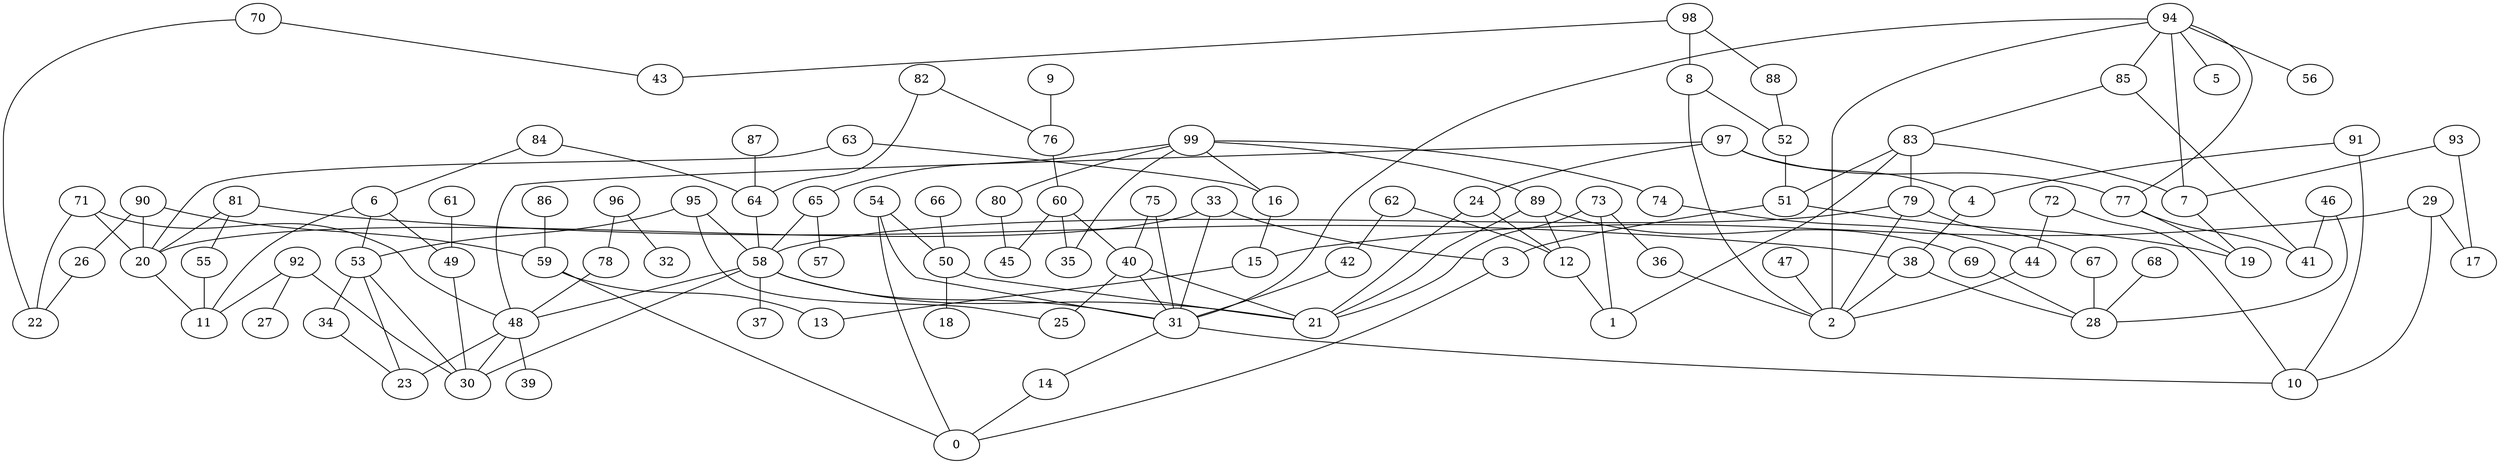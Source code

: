 digraph GG_graph {

subgraph G_graph {
edge [color = black]
"34" -> "23" [dir = none]
"63" -> "16" [dir = none]
"24" -> "21" [dir = none]
"89" -> "21" [dir = none]
"52" -> "51" [dir = none]
"8" -> "2" [dir = none]
"12" -> "1" [dir = none]
"88" -> "52" [dir = none]
"53" -> "23" [dir = none]
"80" -> "45" [dir = none]
"83" -> "79" [dir = none]
"82" -> "64" [dir = none]
"74" -> "44" [dir = none]
"9" -> "76" [dir = none]
"85" -> "41" [dir = none]
"61" -> "49" [dir = none]
"38" -> "28" [dir = none]
"38" -> "2" [dir = none]
"69" -> "28" [dir = none]
"95" -> "25" [dir = none]
"81" -> "55" [dir = none]
"81" -> "20" [dir = none]
"86" -> "59" [dir = none]
"60" -> "45" [dir = none]
"60" -> "40" [dir = none]
"72" -> "44" [dir = none]
"36" -> "2" [dir = none]
"78" -> "48" [dir = none]
"77" -> "41" [dir = none]
"66" -> "50" [dir = none]
"70" -> "43" [dir = none]
"70" -> "22" [dir = none]
"62" -> "12" [dir = none]
"3" -> "0" [dir = none]
"54" -> "0" [dir = none]
"54" -> "31" [dir = none]
"31" -> "14" [dir = none]
"31" -> "10" [dir = none]
"97" -> "77" [dir = none]
"97" -> "4" [dir = none]
"97" -> "48" [dir = none]
"64" -> "58" [dir = none]
"84" -> "6" [dir = none]
"58" -> "21" [dir = none]
"58" -> "37" [dir = none]
"58" -> "31" [dir = none]
"58" -> "48" [dir = none]
"44" -> "2" [dir = none]
"65" -> "57" [dir = none]
"65" -> "58" [dir = none]
"7" -> "19" [dir = none]
"94" -> "5" [dir = none]
"94" -> "56" [dir = none]
"94" -> "7" [dir = none]
"94" -> "2" [dir = none]
"94" -> "31" [dir = none]
"48" -> "39" [dir = none]
"48" -> "23" [dir = none]
"48" -> "30" [dir = none]
"71" -> "22" [dir = none]
"71" -> "20" [dir = none]
"71" -> "48" [dir = none]
"92" -> "27" [dir = none]
"92" -> "11" [dir = none]
"92" -> "30" [dir = none]
"40" -> "25" [dir = none]
"40" -> "31" [dir = none]
"75" -> "40" [dir = none]
"73" -> "1" [dir = none]
"73" -> "36" [dir = none]
"49" -> "30" [dir = none]
"42" -> "31" [dir = none]
"91" -> "4" [dir = none]
"26" -> "22" [dir = none]
"76" -> "60" [dir = none]
"90" -> "59" [dir = none]
"90" -> "20" [dir = none]
"68" -> "28" [dir = none]
"6" -> "49" [dir = none]
"33" -> "31" [dir = none]
"87" -> "64" [dir = none]
"47" -> "2" [dir = none]
"96" -> "32" [dir = none]
"96" -> "78" [dir = none]
"93" -> "17" [dir = none]
"93" -> "7" [dir = none]
"59" -> "13" [dir = none]
"50" -> "18" [dir = none]
"50" -> "21" [dir = none]
"79" -> "67" [dir = none]
"79" -> "58" [dir = none]
"99" -> "16" [dir = none]
"99" -> "35" [dir = none]
"99" -> "74" [dir = none]
"29" -> "15" [dir = none]
"29" -> "10" [dir = none]
"46" -> "28" [dir = none]
"98" -> "88" [dir = none]
"98" -> "43" [dir = none]
"89" -> "12" [dir = none]
"94" -> "85" [dir = none]
"85" -> "83" [dir = none]
"58" -> "30" [dir = none]
"14" -> "0" [dir = none]
"99" -> "89" [dir = none]
"62" -> "42" [dir = none]
"59" -> "0" [dir = none]
"95" -> "58" [dir = none]
"33" -> "3" [dir = none]
"79" -> "2" [dir = none]
"53" -> "30" [dir = none]
"33" -> "20" [dir = none]
"40" -> "21" [dir = none]
"53" -> "34" [dir = none]
"82" -> "76" [dir = none]
"29" -> "17" [dir = none]
"46" -> "41" [dir = none]
"83" -> "7" [dir = none]
"83" -> "51" [dir = none]
"99" -> "80" [dir = none]
"54" -> "50" [dir = none]
"8" -> "52" [dir = none]
"4" -> "38" [dir = none]
"95" -> "53" [dir = none]
"84" -> "64" [dir = none]
"55" -> "11" [dir = none]
"63" -> "20" [dir = none]
"81" -> "38" [dir = none]
"16" -> "15" [dir = none]
"97" -> "24" [dir = none]
"73" -> "21" [dir = none]
"83" -> "1" [dir = none]
"99" -> "65" [dir = none]
"89" -> "69" [dir = none]
"60" -> "35" [dir = none]
"6" -> "53" [dir = none]
"90" -> "26" [dir = none]
"77" -> "19" [dir = none]
"67" -> "28" [dir = none]
"6" -> "11" [dir = none]
"20" -> "11" [dir = none]
"72" -> "10" [dir = none]
"15" -> "13" [dir = none]
"98" -> "8" [dir = none]
"91" -> "10" [dir = none]
"51" -> "19" [dir = none]
"24" -> "12" [dir = none]
"51" -> "3" [dir = none]
"75" -> "31" [dir = none]
"94" -> "77" [dir = none]
}

}
